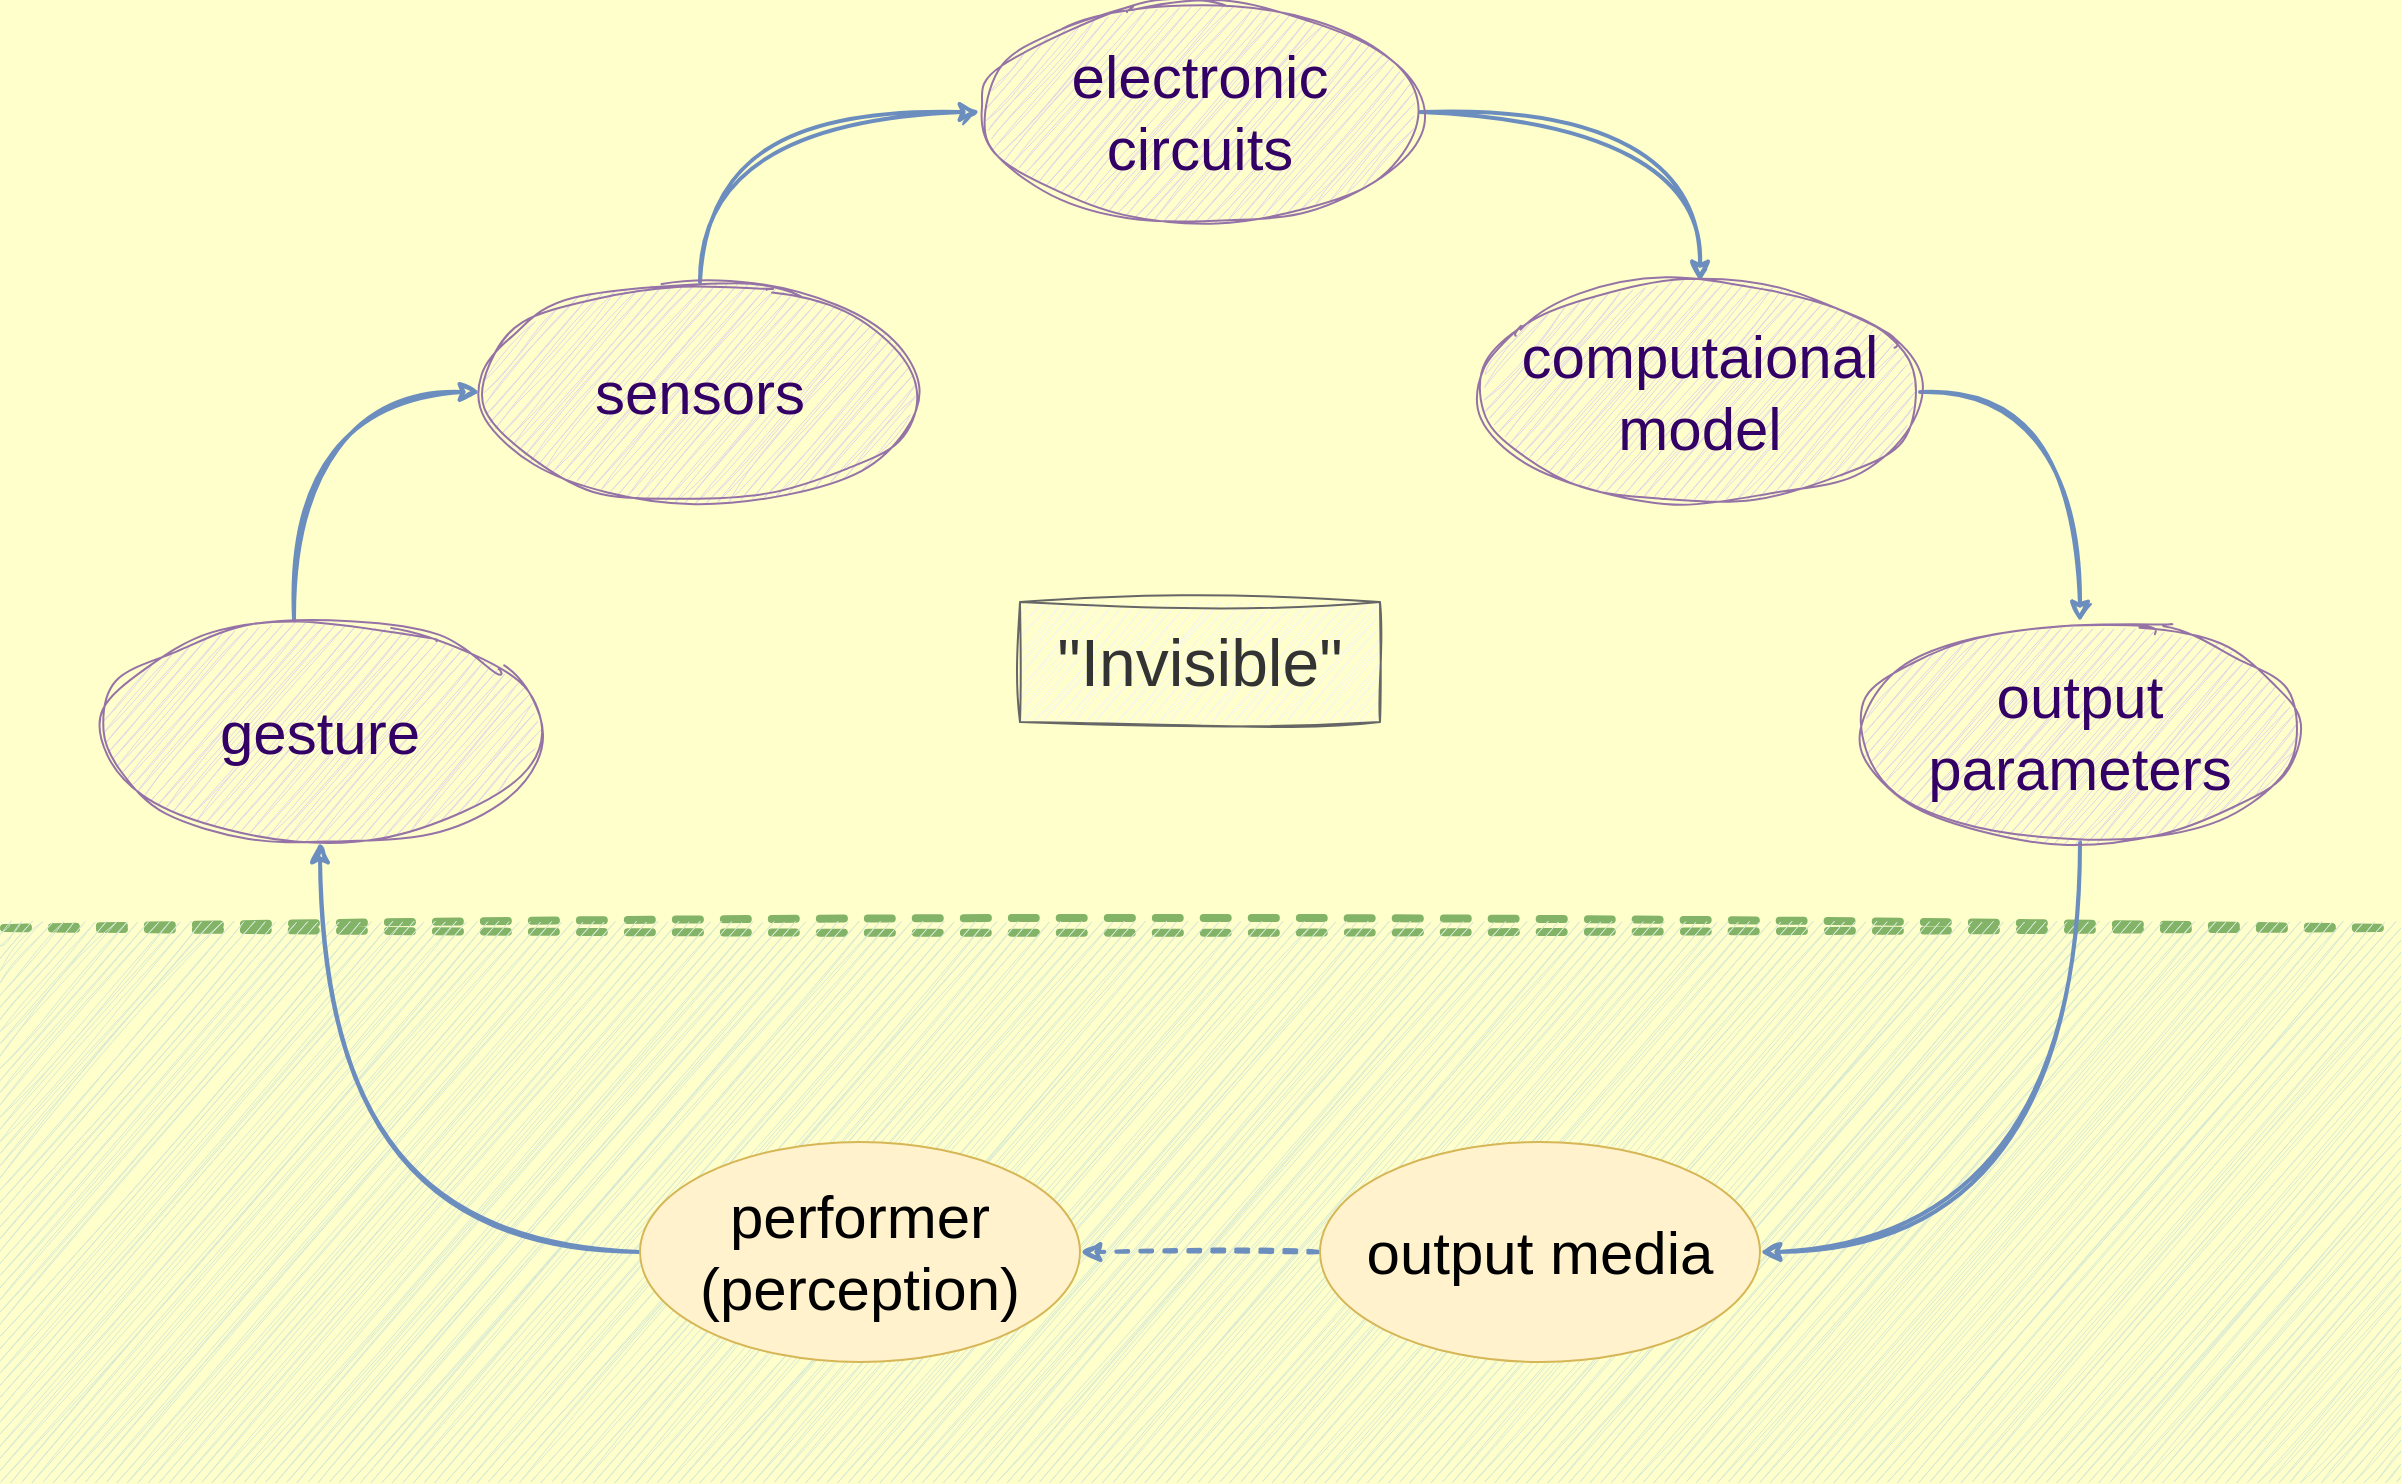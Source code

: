 <mxfile version="22.1.21" type="device">
  <diagram name="Page-1" id="qCLb-ooyRNMUHMCF8lpI">
    <mxGraphModel dx="1434" dy="931" grid="1" gridSize="10" guides="1" tooltips="1" connect="1" arrows="1" fold="1" page="1" pageScale="1" pageWidth="1200" pageHeight="800" background="#FFFFCC" math="0" shadow="0">
      <root>
        <mxCell id="0" />
        <mxCell id="1" parent="0" />
        <mxCell id="KG1SVBQDoy7QbmNyAMiG-1" value="" style="endArrow=none;dashed=1;html=1;rounded=0;fillColor=#d5e8d4;strokeColor=#82b366;sketch=1;curveFitting=1;jiggle=2;strokeWidth=4;" parent="1" edge="1">
          <mxGeometry width="50" height="50" relative="1" as="geometry">
            <mxPoint x="2" y="523" as="sourcePoint" />
            <mxPoint x="1197" y="523" as="targetPoint" />
          </mxGeometry>
        </mxCell>
        <mxCell id="KG1SVBQDoy7QbmNyAMiG-2" value="" style="rounded=0;whiteSpace=wrap;html=1;strokeColor=none;fillColor=#d5e8d4;sketch=1;curveFitting=1;jiggle=2;shadow=0;" parent="1" vertex="1">
          <mxGeometry y="520" width="1200" height="280" as="geometry" />
        </mxCell>
        <mxCell id="KG1SVBQDoy7QbmNyAMiG-11" style="edgeStyle=orthogonalEdgeStyle;orthogonalLoop=1;jettySize=auto;html=1;curved=1;fillColor=#dae8fc;strokeColor=#6c8ebf;strokeWidth=2;sketch=1;curveFitting=1;jiggle=2;shadow=0;entryX=0;entryY=0.5;entryDx=0;entryDy=0;exitX=0.441;exitY=-0.009;exitDx=0;exitDy=0;exitPerimeter=0;" parent="1" source="KG1SVBQDoy7QbmNyAMiG-3" target="KG1SVBQDoy7QbmNyAMiG-4" edge="1">
          <mxGeometry relative="1" as="geometry">
            <Array as="points">
              <mxPoint x="147" y="255" />
            </Array>
          </mxGeometry>
        </mxCell>
        <mxCell id="KG1SVBQDoy7QbmNyAMiG-3" value="gesture" style="ellipse;whiteSpace=wrap;html=1;fontSize=30;fillColor=#e1d5e7;strokeColor=#9673a6;sketch=1;curveFitting=1;jiggle=2;shadow=0;fontColor=#330066;" parent="1" vertex="1">
          <mxGeometry x="50" y="370" width="220" height="110" as="geometry" />
        </mxCell>
        <mxCell id="KG1SVBQDoy7QbmNyAMiG-12" style="edgeStyle=orthogonalEdgeStyle;orthogonalLoop=1;jettySize=auto;html=1;entryX=0;entryY=0.5;entryDx=0;entryDy=0;exitX=0.5;exitY=0;exitDx=0;exitDy=0;curved=1;fillColor=#dae8fc;strokeColor=#6c8ebf;strokeWidth=2;sketch=1;curveFitting=1;jiggle=2;" parent="1" source="KG1SVBQDoy7QbmNyAMiG-4" target="KG1SVBQDoy7QbmNyAMiG-5" edge="1">
          <mxGeometry relative="1" as="geometry">
            <mxPoint x="345" y="130" as="targetPoint" />
          </mxGeometry>
        </mxCell>
        <mxCell id="KG1SVBQDoy7QbmNyAMiG-4" value="sensors" style="ellipse;whiteSpace=wrap;html=1;fontSize=30;fillColor=#e1d5e7;strokeColor=#9673a6;sketch=1;curveFitting=1;jiggle=2;shadow=0;fontColor=#330066;" parent="1" vertex="1">
          <mxGeometry x="240" y="200" width="220" height="110" as="geometry" />
        </mxCell>
        <mxCell id="KG1SVBQDoy7QbmNyAMiG-14" style="edgeStyle=orthogonalEdgeStyle;orthogonalLoop=1;jettySize=auto;html=1;exitX=1;exitY=0.5;exitDx=0;exitDy=0;entryX=0.5;entryY=0;entryDx=0;entryDy=0;curved=1;fillColor=#dae8fc;strokeColor=#6c8ebf;strokeWidth=2;sketch=1;curveFitting=1;jiggle=2;shadow=0;" parent="1" source="KG1SVBQDoy7QbmNyAMiG-5" target="KG1SVBQDoy7QbmNyAMiG-6" edge="1">
          <mxGeometry relative="1" as="geometry" />
        </mxCell>
        <mxCell id="KG1SVBQDoy7QbmNyAMiG-5" value="electronic circuits" style="ellipse;whiteSpace=wrap;html=1;fontSize=30;fillColor=#e1d5e7;strokeColor=#9673a6;sketch=1;curveFitting=1;jiggle=2;shadow=0;fontColor=#330066;" parent="1" vertex="1">
          <mxGeometry x="490" y="60" width="220" height="110" as="geometry" />
        </mxCell>
        <mxCell id="KG1SVBQDoy7QbmNyAMiG-15" style="edgeStyle=orthogonalEdgeStyle;orthogonalLoop=1;jettySize=auto;html=1;exitX=1;exitY=0.5;exitDx=0;exitDy=0;fillColor=#dae8fc;strokeColor=#6c8ebf;strokeWidth=2;sketch=1;curveFitting=1;jiggle=2;curved=1;entryX=0.5;entryY=0;entryDx=0;entryDy=0;" parent="1" source="KG1SVBQDoy7QbmNyAMiG-6" target="KG1SVBQDoy7QbmNyAMiG-7" edge="1">
          <mxGeometry relative="1" as="geometry">
            <mxPoint x="1050" y="240" as="targetPoint" />
          </mxGeometry>
        </mxCell>
        <mxCell id="KG1SVBQDoy7QbmNyAMiG-6" value="computaional model" style="ellipse;whiteSpace=wrap;html=1;fontSize=30;fillColor=#e1d5e7;strokeColor=#9673a6;sketch=1;curveFitting=1;jiggle=2;shadow=0;fontColor=#330066;" parent="1" vertex="1">
          <mxGeometry x="740" y="200" width="220" height="110" as="geometry" />
        </mxCell>
        <mxCell id="KG1SVBQDoy7QbmNyAMiG-17" style="edgeStyle=orthogonalEdgeStyle;orthogonalLoop=1;jettySize=auto;html=1;exitX=0.5;exitY=1;exitDx=0;exitDy=0;entryX=1;entryY=0.5;entryDx=0;entryDy=0;fillColor=#dae8fc;strokeColor=#6c8ebf;strokeWidth=2;sketch=1;curveFitting=1;jiggle=2;curved=1;" parent="1" source="KG1SVBQDoy7QbmNyAMiG-7" target="KG1SVBQDoy7QbmNyAMiG-9" edge="1">
          <mxGeometry relative="1" as="geometry" />
        </mxCell>
        <mxCell id="KG1SVBQDoy7QbmNyAMiG-7" value="output parameters" style="ellipse;whiteSpace=wrap;html=1;fontSize=30;fillColor=#e1d5e7;strokeColor=#9673a6;sketch=1;curveFitting=1;jiggle=2;shadow=0;fontColor=#330066;" parent="1" vertex="1">
          <mxGeometry x="930" y="370" width="220" height="110" as="geometry" />
        </mxCell>
        <mxCell id="KG1SVBQDoy7QbmNyAMiG-19" style="edgeStyle=orthogonalEdgeStyle;orthogonalLoop=1;jettySize=auto;html=1;exitX=0;exitY=0.5;exitDx=0;exitDy=0;entryX=0.5;entryY=1;entryDx=0;entryDy=0;fillColor=#dae8fc;strokeColor=#6c8ebf;strokeWidth=2;sketch=1;curveFitting=1;jiggle=2;curved=1;" parent="1" source="KG1SVBQDoy7QbmNyAMiG-8" target="KG1SVBQDoy7QbmNyAMiG-3" edge="1">
          <mxGeometry relative="1" as="geometry" />
        </mxCell>
        <mxCell id="KG1SVBQDoy7QbmNyAMiG-8" value="performer (perception)" style="ellipse;whiteSpace=wrap;html=1;fontSize=30;fillColor=#fff2cc;strokeColor=#d6b656;shadow=0;gradientColor=none;" parent="1" vertex="1">
          <mxGeometry x="320" y="630" width="220" height="110" as="geometry" />
        </mxCell>
        <mxCell id="KG1SVBQDoy7QbmNyAMiG-18" style="edgeStyle=orthogonalEdgeStyle;orthogonalLoop=1;jettySize=auto;html=1;fillColor=#dae8fc;strokeColor=#6c8ebf;strokeWidth=2;sketch=1;curveFitting=1;jiggle=2;curved=1;dashed=1;" parent="1" source="KG1SVBQDoy7QbmNyAMiG-9" target="KG1SVBQDoy7QbmNyAMiG-8" edge="1">
          <mxGeometry relative="1" as="geometry" />
        </mxCell>
        <mxCell id="KG1SVBQDoy7QbmNyAMiG-9" value="output media" style="ellipse;whiteSpace=wrap;html=1;fontSize=30;fillColor=#fff2cc;strokeColor=#d6b656;shadow=0;" parent="1" vertex="1">
          <mxGeometry x="660" y="630" width="220" height="110" as="geometry" />
        </mxCell>
        <mxCell id="KG1SVBQDoy7QbmNyAMiG-20" value="&lt;font style=&quot;font-size: 33px;&quot;&gt;&quot;Invisible&quot;&lt;/font&gt;" style="text;html=1;align=center;verticalAlign=middle;whiteSpace=wrap;rounded=0;sketch=1;curveFitting=1;jiggle=2;fillColor=#f5f5f5;fontColor=#333333;strokeColor=#666666;shadow=0;" parent="1" vertex="1">
          <mxGeometry x="510" y="360" width="180" height="60" as="geometry" />
        </mxCell>
      </root>
    </mxGraphModel>
  </diagram>
</mxfile>
